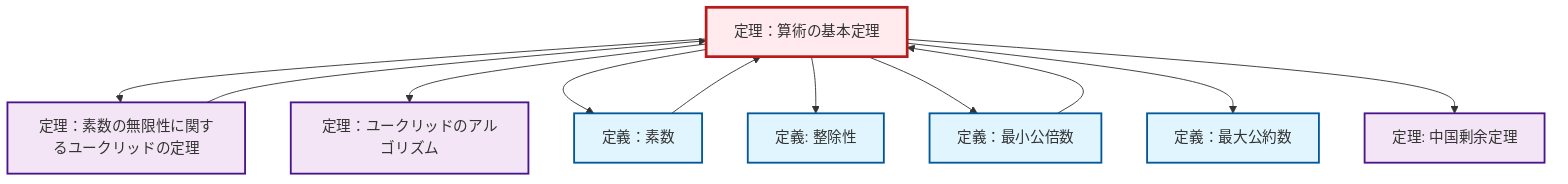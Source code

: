 graph TD
    classDef definition fill:#e1f5fe,stroke:#01579b,stroke-width:2px
    classDef theorem fill:#f3e5f5,stroke:#4a148c,stroke-width:2px
    classDef axiom fill:#fff3e0,stroke:#e65100,stroke-width:2px
    classDef example fill:#e8f5e9,stroke:#1b5e20,stroke-width:2px
    classDef current fill:#ffebee,stroke:#b71c1c,stroke-width:3px
    def-divisibility["定義: 整除性"]:::definition
    thm-fundamental-arithmetic["定理：算術の基本定理"]:::theorem
    thm-euclid-infinitude-primes["定理：素数の無限性に関するユークリッドの定理"]:::theorem
    def-gcd["定義：最大公約数"]:::definition
    thm-chinese-remainder["定理: 中国剰余定理"]:::theorem
    def-prime["定義：素数"]:::definition
    def-lcm["定義：最小公倍数"]:::definition
    thm-euclidean-algorithm["定理：ユークリッドのアルゴリズム"]:::theorem
    thm-fundamental-arithmetic --> thm-euclid-infinitude-primes
    thm-fundamental-arithmetic --> thm-euclidean-algorithm
    thm-euclid-infinitude-primes --> thm-fundamental-arithmetic
    thm-fundamental-arithmetic --> def-prime
    thm-fundamental-arithmetic --> def-divisibility
    def-prime --> thm-fundamental-arithmetic
    def-lcm --> thm-fundamental-arithmetic
    thm-fundamental-arithmetic --> def-lcm
    thm-fundamental-arithmetic --> def-gcd
    thm-fundamental-arithmetic --> thm-chinese-remainder
    class thm-fundamental-arithmetic current